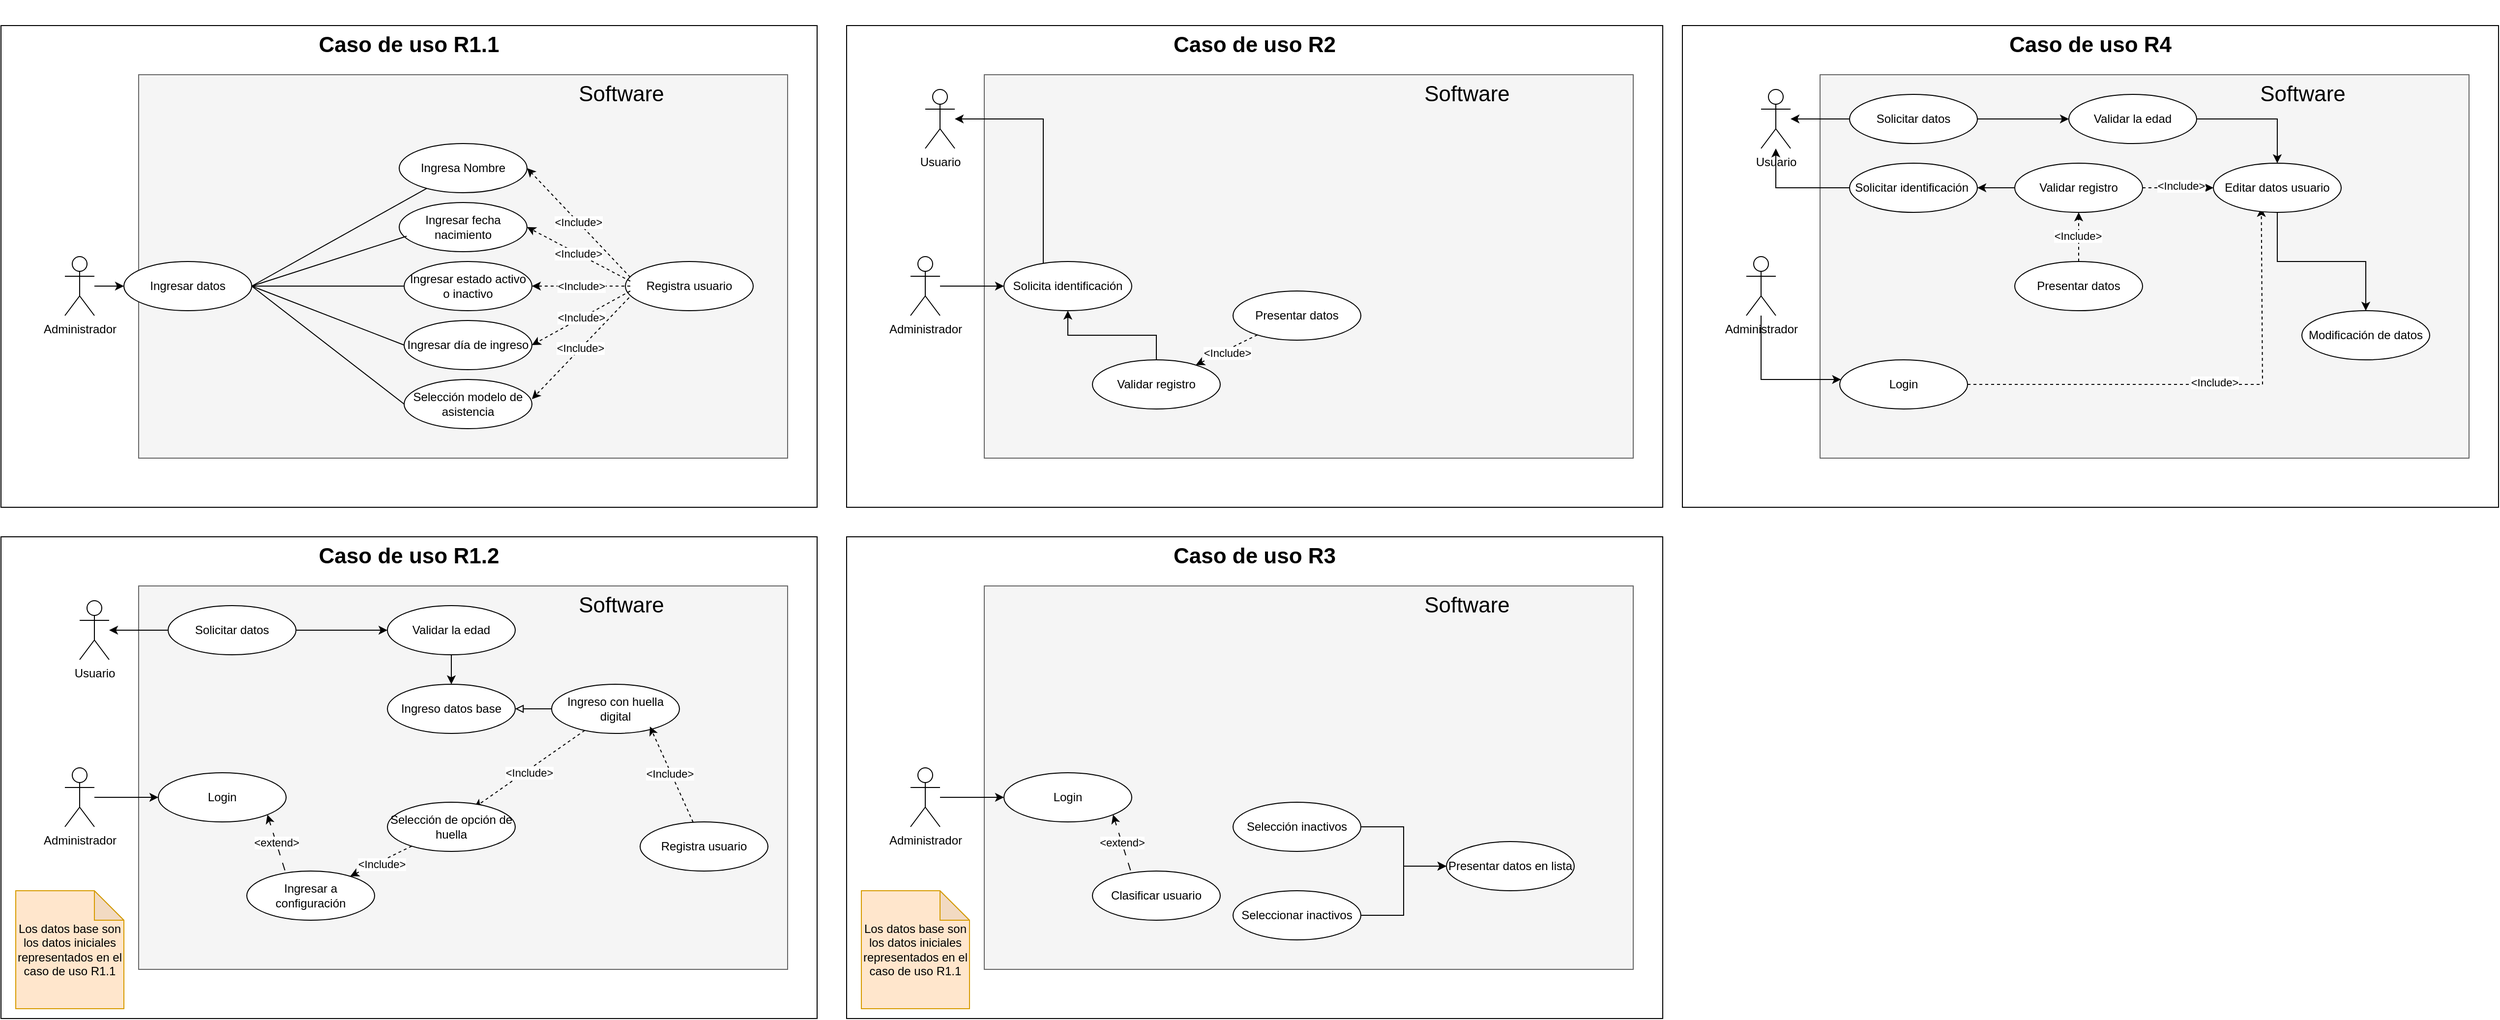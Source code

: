 <mxfile version="24.7.17">
  <diagram name="Página-1" id="iMw8ebUakvHaczHuA2bd">
    <mxGraphModel dx="1100" dy="1702" grid="1" gridSize="10" guides="1" tooltips="1" connect="1" arrows="1" fold="1" page="1" pageScale="1" pageWidth="827" pageHeight="1169" math="0" shadow="0">
      <root>
        <mxCell id="0" />
        <mxCell id="1" parent="0" />
        <mxCell id="wywwgfZlcPeR4gzROqG8-1" value="" style="rounded=0;whiteSpace=wrap;html=1;movable=0;resizable=0;rotatable=0;deletable=0;editable=0;locked=1;connectable=0;" parent="1" vertex="1">
          <mxGeometry x="20" y="10" width="830" height="490" as="geometry" />
        </mxCell>
        <mxCell id="wywwgfZlcPeR4gzROqG8-2" value="&lt;p style=&quot;line-height: 220%; font-size: 22px;&quot;&gt;&lt;b style=&quot;font-size: 22px;&quot;&gt;Caso de uso R1.1&lt;/b&gt;&lt;/p&gt;" style="text;html=1;align=center;verticalAlign=middle;whiteSpace=wrap;rounded=0;fontSize=22;" parent="1" vertex="1">
          <mxGeometry x="311.25" y="20" width="247.5" height="20" as="geometry" />
        </mxCell>
        <mxCell id="l-SMWB87ZbD4jDl5s2TY-5" value="Administrador" style="shape=umlActor;verticalLabelPosition=bottom;verticalAlign=top;html=1;outlineConnect=0;" vertex="1" parent="1">
          <mxGeometry x="85" y="245" width="30" height="60" as="geometry" />
        </mxCell>
        <mxCell id="l-SMWB87ZbD4jDl5s2TY-29" value="" style="rounded=0;whiteSpace=wrap;html=1;fillColor=#f5f5f5;fontColor=#333333;strokeColor=#666666;movable=0;resizable=0;rotatable=0;deletable=0;editable=0;locked=1;connectable=0;" vertex="1" parent="1">
          <mxGeometry x="160" y="60" width="660" height="390" as="geometry" />
        </mxCell>
        <mxCell id="l-SMWB87ZbD4jDl5s2TY-28" style="edgeStyle=orthogonalEdgeStyle;rounded=0;orthogonalLoop=1;jettySize=auto;html=1;" edge="1" parent="1" source="l-SMWB87ZbD4jDl5s2TY-5" target="l-SMWB87ZbD4jDl5s2TY-27">
          <mxGeometry relative="1" as="geometry" />
        </mxCell>
        <mxCell id="l-SMWB87ZbD4jDl5s2TY-6" value="Ingresa Nombre" style="ellipse;whiteSpace=wrap;html=1;" vertex="1" parent="1">
          <mxGeometry x="425" y="130" width="130" height="50" as="geometry" />
        </mxCell>
        <mxCell id="l-SMWB87ZbD4jDl5s2TY-7" value="Registra usuario" style="ellipse;whiteSpace=wrap;html=1;" vertex="1" parent="1">
          <mxGeometry x="655" y="250" width="130" height="50" as="geometry" />
        </mxCell>
        <mxCell id="l-SMWB87ZbD4jDl5s2TY-8" value="&amp;lt;Include&amp;gt;" style="endArrow=classic;html=1;rounded=0;entryX=1;entryY=0.5;entryDx=0;entryDy=0;dashed=1;" edge="1" parent="1" target="l-SMWB87ZbD4jDl5s2TY-6">
          <mxGeometry width="50" height="50" relative="1" as="geometry">
            <mxPoint x="660" y="266" as="sourcePoint" />
            <mxPoint x="785" y="240" as="targetPoint" />
          </mxGeometry>
        </mxCell>
        <mxCell id="l-SMWB87ZbD4jDl5s2TY-9" value="Ingresar fecha nacimiento" style="ellipse;whiteSpace=wrap;html=1;" vertex="1" parent="1">
          <mxGeometry x="425" y="190" width="130" height="50" as="geometry" />
        </mxCell>
        <mxCell id="l-SMWB87ZbD4jDl5s2TY-10" value="Ingresar estado activo o inactivo" style="ellipse;whiteSpace=wrap;html=1;" vertex="1" parent="1">
          <mxGeometry x="430" y="250" width="130" height="50" as="geometry" />
        </mxCell>
        <mxCell id="l-SMWB87ZbD4jDl5s2TY-11" value="Ingresar día de ingreso" style="ellipse;whiteSpace=wrap;html=1;" vertex="1" parent="1">
          <mxGeometry x="430" y="310" width="130" height="50" as="geometry" />
        </mxCell>
        <mxCell id="l-SMWB87ZbD4jDl5s2TY-12" value="Selección modelo de asistencia" style="ellipse;whiteSpace=wrap;html=1;" vertex="1" parent="1">
          <mxGeometry x="430" y="370" width="130" height="50" as="geometry" />
        </mxCell>
        <mxCell id="l-SMWB87ZbD4jDl5s2TY-27" value="Ingresar datos" style="ellipse;whiteSpace=wrap;html=1;" vertex="1" parent="1">
          <mxGeometry x="145" y="250" width="130" height="50" as="geometry" />
        </mxCell>
        <mxCell id="l-SMWB87ZbD4jDl5s2TY-3" value="Software" style="text;html=1;align=center;verticalAlign=middle;whiteSpace=wrap;rounded=0;fontSize=22;" vertex="1" parent="1">
          <mxGeometry x="590" y="60" width="122" height="40" as="geometry" />
        </mxCell>
        <mxCell id="l-SMWB87ZbD4jDl5s2TY-123" value="" style="rounded=0;whiteSpace=wrap;html=1;movable=1;resizable=1;rotatable=1;deletable=1;editable=1;locked=0;connectable=1;" vertex="1" parent="1">
          <mxGeometry x="20" y="530" width="830" height="490" as="geometry" />
        </mxCell>
        <mxCell id="l-SMWB87ZbD4jDl5s2TY-124" value="&lt;p style=&quot;line-height: 220%; font-size: 22px;&quot;&gt;&lt;b style=&quot;font-size: 22px;&quot;&gt;Caso de uso R1.2&lt;/b&gt;&lt;/p&gt;" style="text;html=1;align=center;verticalAlign=middle;whiteSpace=wrap;rounded=0;fontSize=22;" vertex="1" parent="1">
          <mxGeometry x="311.25" y="540" width="247.5" height="20" as="geometry" />
        </mxCell>
        <mxCell id="l-SMWB87ZbD4jDl5s2TY-125" value="Administrador" style="shape=umlActor;verticalLabelPosition=bottom;verticalAlign=top;html=1;outlineConnect=0;" vertex="1" parent="1">
          <mxGeometry x="85" y="765" width="30" height="60" as="geometry" />
        </mxCell>
        <mxCell id="l-SMWB87ZbD4jDl5s2TY-126" value="" style="rounded=0;whiteSpace=wrap;html=1;fillColor=#f5f5f5;fontColor=#333333;strokeColor=#666666;movable=1;resizable=1;rotatable=1;deletable=1;editable=1;locked=0;connectable=1;" vertex="1" parent="1">
          <mxGeometry x="160" y="580" width="660" height="390" as="geometry" />
        </mxCell>
        <mxCell id="l-SMWB87ZbD4jDl5s2TY-127" style="edgeStyle=orthogonalEdgeStyle;rounded=0;orthogonalLoop=1;jettySize=auto;html=1;" edge="1" parent="1" source="l-SMWB87ZbD4jDl5s2TY-125" target="l-SMWB87ZbD4jDl5s2TY-144">
          <mxGeometry relative="1" as="geometry" />
        </mxCell>
        <mxCell id="l-SMWB87ZbD4jDl5s2TY-128" value="Ingreso con huella digital" style="ellipse;whiteSpace=wrap;html=1;" vertex="1" parent="1">
          <mxGeometry x="580" y="680" width="130" height="50" as="geometry" />
        </mxCell>
        <mxCell id="l-SMWB87ZbD4jDl5s2TY-129" value="Registra usuario" style="ellipse;whiteSpace=wrap;html=1;" vertex="1" parent="1">
          <mxGeometry x="670" y="820" width="130" height="50" as="geometry" />
        </mxCell>
        <mxCell id="l-SMWB87ZbD4jDl5s2TY-130" value="&amp;lt;Include&amp;gt;" style="endArrow=classic;html=1;rounded=0;dashed=1;entryX=0.679;entryY=0.11;entryDx=0;entryDy=0;entryPerimeter=0;" edge="1" parent="1" source="l-SMWB87ZbD4jDl5s2TY-128" target="l-SMWB87ZbD4jDl5s2TY-19">
          <mxGeometry x="0.043" y="2" width="50" height="50" relative="1" as="geometry">
            <mxPoint x="510.0" y="777" as="sourcePoint" />
            <mxPoint x="470" y="750" as="targetPoint" />
            <mxPoint x="1" as="offset" />
          </mxGeometry>
        </mxCell>
        <mxCell id="l-SMWB87ZbD4jDl5s2TY-144" value="Login" style="ellipse;whiteSpace=wrap;html=1;" vertex="1" parent="1">
          <mxGeometry x="180" y="770" width="130" height="50" as="geometry" />
        </mxCell>
        <mxCell id="l-SMWB87ZbD4jDl5s2TY-145" value="Software" style="text;html=1;align=center;verticalAlign=middle;whiteSpace=wrap;rounded=0;fontSize=22;" vertex="1" parent="1">
          <mxGeometry x="590" y="580" width="122" height="40" as="geometry" />
        </mxCell>
        <mxCell id="l-SMWB87ZbD4jDl5s2TY-19" value="Selección de opción de huella" style="ellipse;whiteSpace=wrap;html=1;" vertex="1" parent="1">
          <mxGeometry x="413" y="800" width="130" height="50" as="geometry" />
        </mxCell>
        <mxCell id="l-SMWB87ZbD4jDl5s2TY-148" value="Los datos base son los datos iniciales representados en el caso de uso R1.1" style="shape=note;whiteSpace=wrap;html=1;backgroundOutline=1;darkOpacity=0.05;fillColor=#ffe6cc;strokeColor=#d79b00;" vertex="1" parent="1">
          <mxGeometry x="35" y="890" width="110" height="120" as="geometry" />
        </mxCell>
        <mxCell id="l-SMWB87ZbD4jDl5s2TY-149" value="Ingresar a configuración" style="ellipse;whiteSpace=wrap;html=1;" vertex="1" parent="1">
          <mxGeometry x="270" y="870" width="130" height="50" as="geometry" />
        </mxCell>
        <mxCell id="l-SMWB87ZbD4jDl5s2TY-150" value="" style="endArrow=none;html=1;rounded=0;exitX=1;exitY=0.5;exitDx=0;exitDy=0;" edge="1" parent="1" source="l-SMWB87ZbD4jDl5s2TY-27" target="l-SMWB87ZbD4jDl5s2TY-6">
          <mxGeometry width="50" height="50" relative="1" as="geometry">
            <mxPoint x="300" y="250" as="sourcePoint" />
            <mxPoint x="350" y="200" as="targetPoint" />
          </mxGeometry>
        </mxCell>
        <mxCell id="l-SMWB87ZbD4jDl5s2TY-151" value="" style="endArrow=none;html=1;rounded=0;exitX=1;exitY=0.5;exitDx=0;exitDy=0;entryX=0.058;entryY=0.685;entryDx=0;entryDy=0;entryPerimeter=0;" edge="1" parent="1" source="l-SMWB87ZbD4jDl5s2TY-27" target="l-SMWB87ZbD4jDl5s2TY-9">
          <mxGeometry width="50" height="50" relative="1" as="geometry">
            <mxPoint x="263" y="266" as="sourcePoint" />
            <mxPoint x="457" y="184" as="targetPoint" />
          </mxGeometry>
        </mxCell>
        <mxCell id="l-SMWB87ZbD4jDl5s2TY-152" value="" style="endArrow=none;html=1;rounded=0;exitX=1;exitY=0.5;exitDx=0;exitDy=0;" edge="1" parent="1" source="l-SMWB87ZbD4jDl5s2TY-27" target="l-SMWB87ZbD4jDl5s2TY-10">
          <mxGeometry width="50" height="50" relative="1" as="geometry">
            <mxPoint x="270" y="270" as="sourcePoint" />
            <mxPoint x="463" y="186" as="targetPoint" />
          </mxGeometry>
        </mxCell>
        <mxCell id="l-SMWB87ZbD4jDl5s2TY-153" value="" style="endArrow=none;html=1;rounded=0;exitX=1;exitY=0.5;exitDx=0;exitDy=0;entryX=0;entryY=0.5;entryDx=0;entryDy=0;" edge="1" parent="1" source="l-SMWB87ZbD4jDl5s2TY-27" target="l-SMWB87ZbD4jDl5s2TY-11">
          <mxGeometry width="50" height="50" relative="1" as="geometry">
            <mxPoint x="280" y="260" as="sourcePoint" />
            <mxPoint x="440" y="284" as="targetPoint" />
          </mxGeometry>
        </mxCell>
        <mxCell id="l-SMWB87ZbD4jDl5s2TY-154" value="" style="endArrow=none;html=1;rounded=0;exitX=1;exitY=0.5;exitDx=0;exitDy=0;entryX=0;entryY=0.5;entryDx=0;entryDy=0;" edge="1" parent="1" source="l-SMWB87ZbD4jDl5s2TY-27" target="l-SMWB87ZbD4jDl5s2TY-12">
          <mxGeometry width="50" height="50" relative="1" as="geometry">
            <mxPoint x="285" y="285" as="sourcePoint" />
            <mxPoint x="440" y="345" as="targetPoint" />
          </mxGeometry>
        </mxCell>
        <mxCell id="l-SMWB87ZbD4jDl5s2TY-155" value="&amp;lt;Include&amp;gt;" style="endArrow=classic;html=1;rounded=0;dashed=1;entryX=0.769;entryY=0.86;entryDx=0;entryDy=0;entryPerimeter=0;" edge="1" parent="1" source="l-SMWB87ZbD4jDl5s2TY-129" target="l-SMWB87ZbD4jDl5s2TY-128">
          <mxGeometry x="0.043" y="2" width="50" height="50" relative="1" as="geometry">
            <mxPoint x="471" y="787" as="sourcePoint" />
            <mxPoint x="529" y="738" as="targetPoint" />
            <mxPoint x="1" as="offset" />
            <Array as="points" />
          </mxGeometry>
        </mxCell>
        <mxCell id="l-SMWB87ZbD4jDl5s2TY-156" value="&amp;lt;Include&amp;gt;" style="endArrow=classic;html=1;rounded=0;dashed=1;" edge="1" parent="1" source="l-SMWB87ZbD4jDl5s2TY-19" target="l-SMWB87ZbD4jDl5s2TY-149">
          <mxGeometry x="0.043" y="2" width="50" height="50" relative="1" as="geometry">
            <mxPoint x="290" y="825" as="sourcePoint" />
            <mxPoint x="355" y="753" as="targetPoint" />
            <mxPoint x="1" as="offset" />
          </mxGeometry>
        </mxCell>
        <mxCell id="l-SMWB87ZbD4jDl5s2TY-157" value="&amp;lt;Include&amp;gt;" style="endArrow=classic;html=1;rounded=0;entryX=1;entryY=0.5;entryDx=0;entryDy=0;dashed=1;" edge="1" parent="1" target="l-SMWB87ZbD4jDl5s2TY-9">
          <mxGeometry width="50" height="50" relative="1" as="geometry">
            <mxPoint x="660" y="270" as="sourcePoint" />
            <mxPoint x="565" y="165" as="targetPoint" />
          </mxGeometry>
        </mxCell>
        <mxCell id="l-SMWB87ZbD4jDl5s2TY-158" value="&amp;lt;Include&amp;gt;" style="endArrow=classic;html=1;rounded=0;entryX=1;entryY=0.5;entryDx=0;entryDy=0;dashed=1;" edge="1" parent="1" target="l-SMWB87ZbD4jDl5s2TY-10">
          <mxGeometry width="50" height="50" relative="1" as="geometry">
            <mxPoint x="660" y="275" as="sourcePoint" />
            <mxPoint x="565" y="165" as="targetPoint" />
          </mxGeometry>
        </mxCell>
        <mxCell id="l-SMWB87ZbD4jDl5s2TY-159" value="&amp;lt;Include&amp;gt;" style="endArrow=classic;html=1;rounded=0;entryX=1;entryY=0.5;entryDx=0;entryDy=0;dashed=1;" edge="1" parent="1" target="l-SMWB87ZbD4jDl5s2TY-11">
          <mxGeometry width="50" height="50" relative="1" as="geometry">
            <mxPoint x="660" y="280" as="sourcePoint" />
            <mxPoint x="570" y="285" as="targetPoint" />
          </mxGeometry>
        </mxCell>
        <mxCell id="l-SMWB87ZbD4jDl5s2TY-160" value="&amp;lt;Include&amp;gt;" style="endArrow=classic;html=1;rounded=0;dashed=1;exitX=0.029;exitY=0.735;exitDx=0;exitDy=0;exitPerimeter=0;" edge="1" parent="1" source="l-SMWB87ZbD4jDl5s2TY-7">
          <mxGeometry width="50" height="50" relative="1" as="geometry">
            <mxPoint x="670" y="290" as="sourcePoint" />
            <mxPoint x="560" y="390" as="targetPoint" />
          </mxGeometry>
        </mxCell>
        <mxCell id="l-SMWB87ZbD4jDl5s2TY-162" value="&amp;lt;extend&amp;gt;" style="endArrow=classic;html=1;rounded=0;entryX=1;entryY=1;entryDx=0;entryDy=0;exitX=0.298;exitY=-0.015;exitDx=0;exitDy=0;exitPerimeter=0;dashed=1;dashPattern=8 8;" edge="1" parent="1" source="l-SMWB87ZbD4jDl5s2TY-149" target="l-SMWB87ZbD4jDl5s2TY-144">
          <mxGeometry x="-0.006" width="50" height="50" relative="1" as="geometry">
            <mxPoint x="310" y="880" as="sourcePoint" />
            <mxPoint x="360" y="830" as="targetPoint" />
            <mxPoint as="offset" />
          </mxGeometry>
        </mxCell>
        <mxCell id="l-SMWB87ZbD4jDl5s2TY-163" value="Ingreso datos base" style="ellipse;whiteSpace=wrap;html=1;" vertex="1" parent="1">
          <mxGeometry x="413" y="680" width="130" height="50" as="geometry" />
        </mxCell>
        <mxCell id="l-SMWB87ZbD4jDl5s2TY-174" style="edgeStyle=orthogonalEdgeStyle;rounded=0;orthogonalLoop=1;jettySize=auto;html=1;" edge="1" parent="1" source="l-SMWB87ZbD4jDl5s2TY-167" target="l-SMWB87ZbD4jDl5s2TY-163">
          <mxGeometry relative="1" as="geometry" />
        </mxCell>
        <mxCell id="l-SMWB87ZbD4jDl5s2TY-167" value="Validar la edad" style="ellipse;whiteSpace=wrap;html=1;" vertex="1" parent="1">
          <mxGeometry x="413" y="600" width="130" height="50" as="geometry" />
        </mxCell>
        <mxCell id="l-SMWB87ZbD4jDl5s2TY-168" value="Usuario" style="shape=umlActor;verticalLabelPosition=bottom;verticalAlign=top;html=1;outlineConnect=0;" vertex="1" parent="1">
          <mxGeometry x="100" y="595" width="30" height="60" as="geometry" />
        </mxCell>
        <mxCell id="l-SMWB87ZbD4jDl5s2TY-171" style="edgeStyle=orthogonalEdgeStyle;rounded=0;orthogonalLoop=1;jettySize=auto;html=1;" edge="1" parent="1" source="l-SMWB87ZbD4jDl5s2TY-170" target="l-SMWB87ZbD4jDl5s2TY-167">
          <mxGeometry relative="1" as="geometry" />
        </mxCell>
        <mxCell id="l-SMWB87ZbD4jDl5s2TY-173" style="edgeStyle=orthogonalEdgeStyle;rounded=0;orthogonalLoop=1;jettySize=auto;html=1;" edge="1" parent="1" source="l-SMWB87ZbD4jDl5s2TY-170" target="l-SMWB87ZbD4jDl5s2TY-168">
          <mxGeometry relative="1" as="geometry" />
        </mxCell>
        <mxCell id="l-SMWB87ZbD4jDl5s2TY-170" value="Solicitar datos" style="ellipse;whiteSpace=wrap;html=1;" vertex="1" parent="1">
          <mxGeometry x="190" y="600" width="130" height="50" as="geometry" />
        </mxCell>
        <mxCell id="l-SMWB87ZbD4jDl5s2TY-175" value="" style="rounded=0;whiteSpace=wrap;html=1;movable=1;resizable=1;rotatable=1;deletable=1;editable=1;locked=0;connectable=1;" vertex="1" parent="1">
          <mxGeometry x="880" y="10" width="830" height="490" as="geometry" />
        </mxCell>
        <mxCell id="l-SMWB87ZbD4jDl5s2TY-176" value="&lt;p style=&quot;line-height: 220%; font-size: 22px;&quot;&gt;&lt;b style=&quot;font-size: 22px;&quot;&gt;Caso de uso R2&lt;/b&gt;&lt;/p&gt;" style="text;html=1;align=center;verticalAlign=middle;whiteSpace=wrap;rounded=0;fontSize=22;" vertex="1" parent="1">
          <mxGeometry x="1171.25" y="20" width="247.5" height="20" as="geometry" />
        </mxCell>
        <mxCell id="l-SMWB87ZbD4jDl5s2TY-177" value="Administrador" style="shape=umlActor;verticalLabelPosition=bottom;verticalAlign=top;html=1;outlineConnect=0;" vertex="1" parent="1">
          <mxGeometry x="945" y="245" width="30" height="60" as="geometry" />
        </mxCell>
        <mxCell id="l-SMWB87ZbD4jDl5s2TY-178" value="" style="rounded=0;whiteSpace=wrap;html=1;fillColor=#f5f5f5;fontColor=#333333;strokeColor=#666666;movable=1;resizable=1;rotatable=1;deletable=1;editable=1;locked=0;connectable=1;" vertex="1" parent="1">
          <mxGeometry x="1020" y="60" width="660" height="390" as="geometry" />
        </mxCell>
        <mxCell id="l-SMWB87ZbD4jDl5s2TY-179" style="edgeStyle=orthogonalEdgeStyle;rounded=0;orthogonalLoop=1;jettySize=auto;html=1;" edge="1" parent="1" source="l-SMWB87ZbD4jDl5s2TY-177" target="l-SMWB87ZbD4jDl5s2TY-183">
          <mxGeometry relative="1" as="geometry" />
        </mxCell>
        <mxCell id="l-SMWB87ZbD4jDl5s2TY-183" value="Solicita identificación" style="ellipse;whiteSpace=wrap;html=1;" vertex="1" parent="1">
          <mxGeometry x="1040" y="250" width="130" height="50" as="geometry" />
        </mxCell>
        <mxCell id="l-SMWB87ZbD4jDl5s2TY-184" value="Software" style="text;html=1;align=center;verticalAlign=middle;whiteSpace=wrap;rounded=0;fontSize=22;" vertex="1" parent="1">
          <mxGeometry x="1450" y="60" width="122" height="40" as="geometry" />
        </mxCell>
        <mxCell id="l-SMWB87ZbD4jDl5s2TY-185" value="Presentar datos" style="ellipse;whiteSpace=wrap;html=1;" vertex="1" parent="1">
          <mxGeometry x="1273" y="280" width="130" height="50" as="geometry" />
        </mxCell>
        <mxCell id="l-SMWB87ZbD4jDl5s2TY-266" style="edgeStyle=orthogonalEdgeStyle;rounded=0;orthogonalLoop=1;jettySize=auto;html=1;" edge="1" parent="1" source="l-SMWB87ZbD4jDl5s2TY-187" target="l-SMWB87ZbD4jDl5s2TY-183">
          <mxGeometry relative="1" as="geometry" />
        </mxCell>
        <mxCell id="l-SMWB87ZbD4jDl5s2TY-187" value="Validar registro" style="ellipse;whiteSpace=wrap;html=1;" vertex="1" parent="1">
          <mxGeometry x="1130" y="350" width="130" height="50" as="geometry" />
        </mxCell>
        <mxCell id="l-SMWB87ZbD4jDl5s2TY-189" value="&amp;lt;Include&amp;gt;" style="endArrow=classic;html=1;rounded=0;dashed=1;" edge="1" parent="1" source="l-SMWB87ZbD4jDl5s2TY-185" target="l-SMWB87ZbD4jDl5s2TY-187">
          <mxGeometry x="0.043" y="2" width="50" height="50" relative="1" as="geometry">
            <mxPoint x="1150" y="305" as="sourcePoint" />
            <mxPoint x="1215" y="233" as="targetPoint" />
            <mxPoint x="1" as="offset" />
          </mxGeometry>
        </mxCell>
        <mxCell id="l-SMWB87ZbD4jDl5s2TY-195" value="Usuario" style="shape=umlActor;verticalLabelPosition=bottom;verticalAlign=top;html=1;outlineConnect=0;" vertex="1" parent="1">
          <mxGeometry x="960" y="75" width="30" height="60" as="geometry" />
        </mxCell>
        <mxCell id="l-SMWB87ZbD4jDl5s2TY-197" style="edgeStyle=orthogonalEdgeStyle;rounded=0;orthogonalLoop=1;jettySize=auto;html=1;" edge="1" parent="1" source="l-SMWB87ZbD4jDl5s2TY-183" target="l-SMWB87ZbD4jDl5s2TY-195">
          <mxGeometry relative="1" as="geometry">
            <Array as="points">
              <mxPoint x="1080" y="105" />
            </Array>
          </mxGeometry>
        </mxCell>
        <mxCell id="l-SMWB87ZbD4jDl5s2TY-199" value="" style="rounded=0;whiteSpace=wrap;html=1;movable=1;resizable=1;rotatable=1;deletable=1;editable=1;locked=0;connectable=1;" vertex="1" parent="1">
          <mxGeometry x="880" y="530" width="830" height="490" as="geometry" />
        </mxCell>
        <mxCell id="l-SMWB87ZbD4jDl5s2TY-200" value="&lt;p style=&quot;line-height: 220%; font-size: 22px;&quot;&gt;&lt;b style=&quot;font-size: 22px;&quot;&gt;Caso de uso R3&lt;/b&gt;&lt;/p&gt;" style="text;html=1;align=center;verticalAlign=middle;whiteSpace=wrap;rounded=0;fontSize=22;" vertex="1" parent="1">
          <mxGeometry x="1171.25" y="540" width="247.5" height="20" as="geometry" />
        </mxCell>
        <mxCell id="l-SMWB87ZbD4jDl5s2TY-201" value="Administrador" style="shape=umlActor;verticalLabelPosition=bottom;verticalAlign=top;html=1;outlineConnect=0;" vertex="1" parent="1">
          <mxGeometry x="945" y="765" width="30" height="60" as="geometry" />
        </mxCell>
        <mxCell id="l-SMWB87ZbD4jDl5s2TY-202" value="" style="rounded=0;whiteSpace=wrap;html=1;fillColor=#f5f5f5;fontColor=#333333;strokeColor=#666666;movable=1;resizable=1;rotatable=1;deletable=1;editable=1;locked=0;connectable=1;" vertex="1" parent="1">
          <mxGeometry x="1020" y="580" width="660" height="390" as="geometry" />
        </mxCell>
        <mxCell id="l-SMWB87ZbD4jDl5s2TY-203" style="edgeStyle=orthogonalEdgeStyle;rounded=0;orthogonalLoop=1;jettySize=auto;html=1;" edge="1" parent="1" source="l-SMWB87ZbD4jDl5s2TY-201" target="l-SMWB87ZbD4jDl5s2TY-207">
          <mxGeometry relative="1" as="geometry" />
        </mxCell>
        <mxCell id="l-SMWB87ZbD4jDl5s2TY-207" value="Login" style="ellipse;whiteSpace=wrap;html=1;" vertex="1" parent="1">
          <mxGeometry x="1040" y="770" width="130" height="50" as="geometry" />
        </mxCell>
        <mxCell id="l-SMWB87ZbD4jDl5s2TY-208" value="Software" style="text;html=1;align=center;verticalAlign=middle;whiteSpace=wrap;rounded=0;fontSize=22;" vertex="1" parent="1">
          <mxGeometry x="1450" y="580" width="122" height="40" as="geometry" />
        </mxCell>
        <mxCell id="l-SMWB87ZbD4jDl5s2TY-234" style="edgeStyle=orthogonalEdgeStyle;rounded=0;orthogonalLoop=1;jettySize=auto;html=1;" edge="1" parent="1" source="l-SMWB87ZbD4jDl5s2TY-209" target="l-SMWB87ZbD4jDl5s2TY-231">
          <mxGeometry relative="1" as="geometry" />
        </mxCell>
        <mxCell id="l-SMWB87ZbD4jDl5s2TY-209" value="Selección inactivos" style="ellipse;whiteSpace=wrap;html=1;" vertex="1" parent="1">
          <mxGeometry x="1273" y="800" width="130" height="50" as="geometry" />
        </mxCell>
        <mxCell id="l-SMWB87ZbD4jDl5s2TY-210" value="Los datos base son los datos iniciales representados en el caso de uso R1.1" style="shape=note;whiteSpace=wrap;html=1;backgroundOutline=1;darkOpacity=0.05;fillColor=#ffe6cc;strokeColor=#d79b00;" vertex="1" parent="1">
          <mxGeometry x="895" y="890" width="110" height="120" as="geometry" />
        </mxCell>
        <mxCell id="l-SMWB87ZbD4jDl5s2TY-211" value="Clasificar usuario" style="ellipse;whiteSpace=wrap;html=1;" vertex="1" parent="1">
          <mxGeometry x="1130" y="870" width="130" height="50" as="geometry" />
        </mxCell>
        <mxCell id="l-SMWB87ZbD4jDl5s2TY-214" value="&amp;lt;extend&amp;gt;" style="endArrow=classic;html=1;rounded=0;entryX=1;entryY=1;entryDx=0;entryDy=0;exitX=0.298;exitY=-0.015;exitDx=0;exitDy=0;exitPerimeter=0;dashed=1;dashPattern=8 8;" edge="1" parent="1" source="l-SMWB87ZbD4jDl5s2TY-211" target="l-SMWB87ZbD4jDl5s2TY-207">
          <mxGeometry x="-0.006" width="50" height="50" relative="1" as="geometry">
            <mxPoint x="1170" y="880" as="sourcePoint" />
            <mxPoint x="1220" y="830" as="targetPoint" />
            <mxPoint as="offset" />
          </mxGeometry>
        </mxCell>
        <mxCell id="l-SMWB87ZbD4jDl5s2TY-223" value="" style="endArrow=block;html=1;rounded=0;entryX=1;entryY=0.5;entryDx=0;entryDy=0;endFill=0;" edge="1" parent="1" source="l-SMWB87ZbD4jDl5s2TY-128" target="l-SMWB87ZbD4jDl5s2TY-163">
          <mxGeometry width="50" height="50" relative="1" as="geometry">
            <mxPoint x="500" y="720" as="sourcePoint" />
            <mxPoint x="550" y="670" as="targetPoint" />
          </mxGeometry>
        </mxCell>
        <mxCell id="l-SMWB87ZbD4jDl5s2TY-235" style="edgeStyle=orthogonalEdgeStyle;rounded=0;orthogonalLoop=1;jettySize=auto;html=1;" edge="1" parent="1" source="l-SMWB87ZbD4jDl5s2TY-230" target="l-SMWB87ZbD4jDl5s2TY-231">
          <mxGeometry relative="1" as="geometry" />
        </mxCell>
        <mxCell id="l-SMWB87ZbD4jDl5s2TY-230" value="Seleccionar inactivos" style="ellipse;whiteSpace=wrap;html=1;" vertex="1" parent="1">
          <mxGeometry x="1273" y="890" width="130" height="50" as="geometry" />
        </mxCell>
        <mxCell id="l-SMWB87ZbD4jDl5s2TY-231" value="Presentar datos en lista" style="ellipse;whiteSpace=wrap;html=1;" vertex="1" parent="1">
          <mxGeometry x="1490" y="840" width="130" height="50" as="geometry" />
        </mxCell>
        <mxCell id="l-SMWB87ZbD4jDl5s2TY-236" value="" style="rounded=0;whiteSpace=wrap;html=1;movable=1;resizable=1;rotatable=1;deletable=1;editable=1;locked=0;connectable=1;" vertex="1" parent="1">
          <mxGeometry x="1730" y="10" width="830" height="490" as="geometry" />
        </mxCell>
        <mxCell id="l-SMWB87ZbD4jDl5s2TY-237" value="&lt;p style=&quot;line-height: 220%; font-size: 22px;&quot;&gt;&lt;b style=&quot;font-size: 22px;&quot;&gt;Caso de uso R4&lt;/b&gt;&lt;/p&gt;" style="text;html=1;align=center;verticalAlign=middle;whiteSpace=wrap;rounded=0;fontSize=22;" vertex="1" parent="1">
          <mxGeometry x="2021.25" y="20" width="247.5" height="20" as="geometry" />
        </mxCell>
        <mxCell id="l-SMWB87ZbD4jDl5s2TY-238" value="Administrador" style="shape=umlActor;verticalLabelPosition=bottom;verticalAlign=top;html=1;outlineConnect=0;" vertex="1" parent="1">
          <mxGeometry x="1795" y="245" width="30" height="60" as="geometry" />
        </mxCell>
        <mxCell id="l-SMWB87ZbD4jDl5s2TY-239" value="" style="rounded=0;whiteSpace=wrap;html=1;fillColor=#f5f5f5;fontColor=#333333;strokeColor=#666666;movable=1;resizable=1;rotatable=1;deletable=1;editable=1;locked=0;connectable=1;" vertex="1" parent="1">
          <mxGeometry x="1870" y="60" width="660" height="390" as="geometry" />
        </mxCell>
        <mxCell id="l-SMWB87ZbD4jDl5s2TY-240" style="edgeStyle=orthogonalEdgeStyle;rounded=0;orthogonalLoop=1;jettySize=auto;html=1;" edge="1" parent="1" source="l-SMWB87ZbD4jDl5s2TY-238" target="l-SMWB87ZbD4jDl5s2TY-244">
          <mxGeometry relative="1" as="geometry">
            <Array as="points">
              <mxPoint x="1810" y="370" />
            </Array>
          </mxGeometry>
        </mxCell>
        <mxCell id="l-SMWB87ZbD4jDl5s2TY-242" value="Modificación de datos" style="ellipse;whiteSpace=wrap;html=1;" vertex="1" parent="1">
          <mxGeometry x="2360" y="300" width="130" height="50" as="geometry" />
        </mxCell>
        <mxCell id="l-SMWB87ZbD4jDl5s2TY-243" value="&amp;lt;Include&amp;gt;" style="endArrow=classic;html=1;rounded=0;dashed=1;exitX=1;exitY=0.5;exitDx=0;exitDy=0;" edge="1" parent="1" source="l-SMWB87ZbD4jDl5s2TY-264" target="l-SMWB87ZbD4jDl5s2TY-252">
          <mxGeometry x="0.043" y="2" width="50" height="50" relative="1" as="geometry">
            <mxPoint x="2220" y="257" as="sourcePoint" />
            <mxPoint x="2180" y="230" as="targetPoint" />
            <mxPoint x="1" as="offset" />
          </mxGeometry>
        </mxCell>
        <mxCell id="l-SMWB87ZbD4jDl5s2TY-244" value="Login" style="ellipse;whiteSpace=wrap;html=1;" vertex="1" parent="1">
          <mxGeometry x="1890" y="350" width="130" height="50" as="geometry" />
        </mxCell>
        <mxCell id="l-SMWB87ZbD4jDl5s2TY-245" value="Software" style="text;html=1;align=center;verticalAlign=middle;whiteSpace=wrap;rounded=0;fontSize=22;" vertex="1" parent="1">
          <mxGeometry x="2300" y="60" width="122" height="40" as="geometry" />
        </mxCell>
        <mxCell id="l-SMWB87ZbD4jDl5s2TY-249" value="&amp;lt;Include&amp;gt;" style="endArrow=classic;html=1;rounded=0;dashed=1;" edge="1" parent="1" source="l-SMWB87ZbD4jDl5s2TY-268" target="l-SMWB87ZbD4jDl5s2TY-264">
          <mxGeometry x="0.043" y="2" width="50" height="50" relative="1" as="geometry">
            <mxPoint x="2181" y="267" as="sourcePoint" />
            <mxPoint x="2239" y="218" as="targetPoint" />
            <mxPoint x="1" as="offset" />
            <Array as="points" />
          </mxGeometry>
        </mxCell>
        <mxCell id="l-SMWB87ZbD4jDl5s2TY-250" value="&amp;lt;Include&amp;gt;" style="endArrow=classic;html=1;rounded=0;dashed=1;entryX=0.375;entryY=0.91;entryDx=0;entryDy=0;entryPerimeter=0;" edge="1" parent="1" source="l-SMWB87ZbD4jDl5s2TY-244" target="l-SMWB87ZbD4jDl5s2TY-252">
          <mxGeometry x="0.043" y="2" width="50" height="50" relative="1" as="geometry">
            <mxPoint x="2206.384" y="328.979" as="sourcePoint" />
            <mxPoint x="2246.616" y="381.021" as="targetPoint" />
            <mxPoint x="1" as="offset" />
            <Array as="points">
              <mxPoint x="2320" y="375" />
            </Array>
          </mxGeometry>
        </mxCell>
        <mxCell id="l-SMWB87ZbD4jDl5s2TY-271" style="edgeStyle=orthogonalEdgeStyle;rounded=0;orthogonalLoop=1;jettySize=auto;html=1;" edge="1" parent="1" source="l-SMWB87ZbD4jDl5s2TY-252" target="l-SMWB87ZbD4jDl5s2TY-242">
          <mxGeometry relative="1" as="geometry" />
        </mxCell>
        <mxCell id="l-SMWB87ZbD4jDl5s2TY-252" value="Editar datos usuario" style="ellipse;whiteSpace=wrap;html=1;" vertex="1" parent="1">
          <mxGeometry x="2270" y="150" width="130" height="50" as="geometry" />
        </mxCell>
        <mxCell id="l-SMWB87ZbD4jDl5s2TY-253" style="edgeStyle=orthogonalEdgeStyle;rounded=0;orthogonalLoop=1;jettySize=auto;html=1;" edge="1" parent="1" source="l-SMWB87ZbD4jDl5s2TY-254" target="l-SMWB87ZbD4jDl5s2TY-252">
          <mxGeometry relative="1" as="geometry" />
        </mxCell>
        <mxCell id="l-SMWB87ZbD4jDl5s2TY-254" value="Validar la edad" style="ellipse;whiteSpace=wrap;html=1;" vertex="1" parent="1">
          <mxGeometry x="2123" y="80" width="130" height="50" as="geometry" />
        </mxCell>
        <mxCell id="l-SMWB87ZbD4jDl5s2TY-255" value="Usuario" style="shape=umlActor;verticalLabelPosition=bottom;verticalAlign=top;html=1;outlineConnect=0;" vertex="1" parent="1">
          <mxGeometry x="1810" y="75" width="30" height="60" as="geometry" />
        </mxCell>
        <mxCell id="l-SMWB87ZbD4jDl5s2TY-256" style="edgeStyle=orthogonalEdgeStyle;rounded=0;orthogonalLoop=1;jettySize=auto;html=1;" edge="1" parent="1" source="l-SMWB87ZbD4jDl5s2TY-258" target="l-SMWB87ZbD4jDl5s2TY-254">
          <mxGeometry relative="1" as="geometry" />
        </mxCell>
        <mxCell id="l-SMWB87ZbD4jDl5s2TY-257" style="edgeStyle=orthogonalEdgeStyle;rounded=0;orthogonalLoop=1;jettySize=auto;html=1;" edge="1" parent="1" source="l-SMWB87ZbD4jDl5s2TY-258" target="l-SMWB87ZbD4jDl5s2TY-255">
          <mxGeometry relative="1" as="geometry" />
        </mxCell>
        <mxCell id="l-SMWB87ZbD4jDl5s2TY-258" value="Solicitar datos" style="ellipse;whiteSpace=wrap;html=1;" vertex="1" parent="1">
          <mxGeometry x="1900" y="80" width="130" height="50" as="geometry" />
        </mxCell>
        <mxCell id="l-SMWB87ZbD4jDl5s2TY-263" style="edgeStyle=orthogonalEdgeStyle;rounded=0;orthogonalLoop=1;jettySize=auto;html=1;" edge="1" parent="1" source="l-SMWB87ZbD4jDl5s2TY-262" target="l-SMWB87ZbD4jDl5s2TY-255">
          <mxGeometry relative="1" as="geometry" />
        </mxCell>
        <mxCell id="l-SMWB87ZbD4jDl5s2TY-262" value="Solicitar identificación&amp;nbsp;" style="ellipse;whiteSpace=wrap;html=1;" vertex="1" parent="1">
          <mxGeometry x="1900" y="150" width="130" height="50" as="geometry" />
        </mxCell>
        <mxCell id="l-SMWB87ZbD4jDl5s2TY-267" style="edgeStyle=orthogonalEdgeStyle;rounded=0;orthogonalLoop=1;jettySize=auto;html=1;" edge="1" parent="1" source="l-SMWB87ZbD4jDl5s2TY-264" target="l-SMWB87ZbD4jDl5s2TY-262">
          <mxGeometry relative="1" as="geometry" />
        </mxCell>
        <mxCell id="l-SMWB87ZbD4jDl5s2TY-268" value="Presentar datos" style="ellipse;whiteSpace=wrap;html=1;" vertex="1" parent="1">
          <mxGeometry x="2068" y="250" width="130" height="50" as="geometry" />
        </mxCell>
        <mxCell id="l-SMWB87ZbD4jDl5s2TY-264" value="Validar registro" style="ellipse;whiteSpace=wrap;html=1;" vertex="1" parent="1">
          <mxGeometry x="2068" y="150" width="130" height="50" as="geometry" />
        </mxCell>
      </root>
    </mxGraphModel>
  </diagram>
</mxfile>
